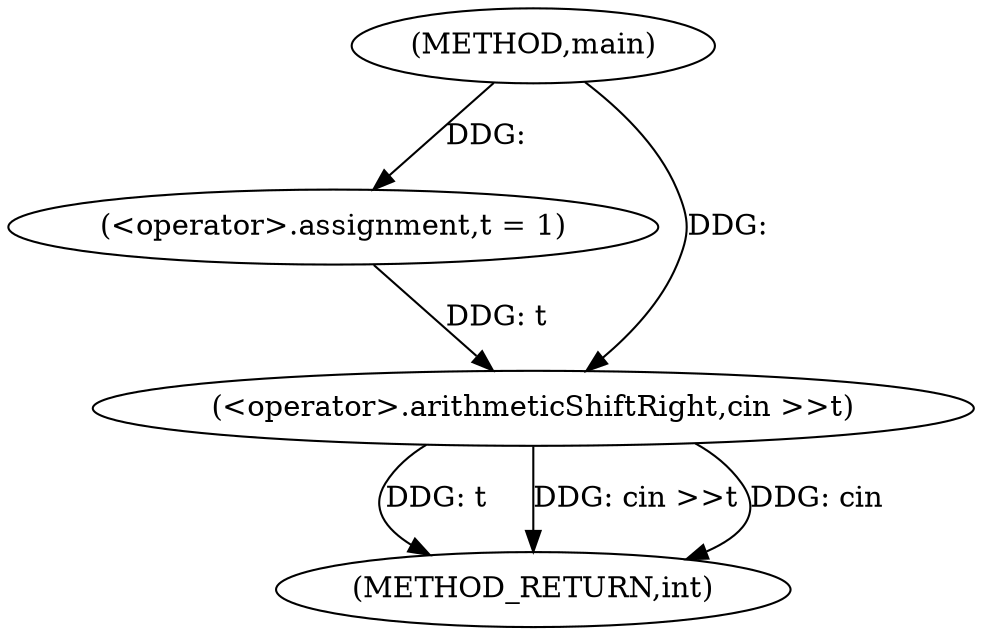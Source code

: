 digraph "main" {  
"1000101" [label = "(METHOD,main)" ]
"1000110" [label = "(METHOD_RETURN,int)" ]
"1000104" [label = "(<operator>.assignment,t = 1)" ]
"1000107" [label = "(<operator>.arithmeticShiftRight,cin >>t)" ]
  "1000107" -> "1000110"  [ label = "DDG: t"] 
  "1000107" -> "1000110"  [ label = "DDG: cin >>t"] 
  "1000107" -> "1000110"  [ label = "DDG: cin"] 
  "1000101" -> "1000104"  [ label = "DDG: "] 
  "1000101" -> "1000107"  [ label = "DDG: "] 
  "1000104" -> "1000107"  [ label = "DDG: t"] 
}
